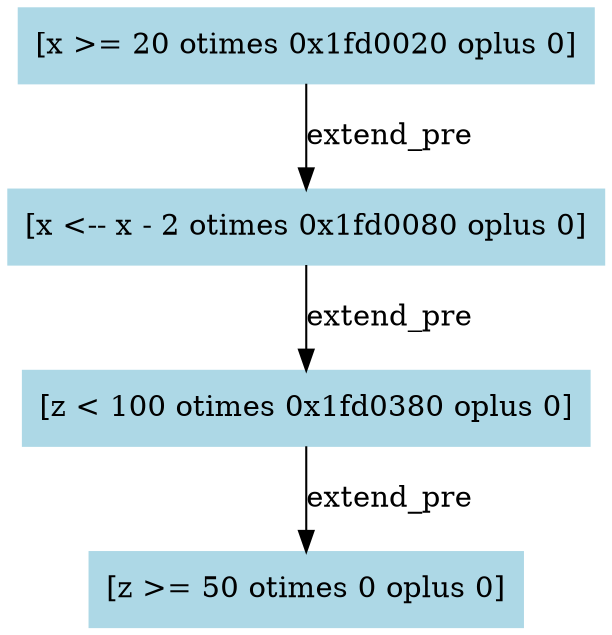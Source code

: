 digraph "[ELSIF x < 10 THEN]" {
"0x1fcffc0" [label="[x >= 20 otimes 0x1fd0020 oplus 0]", color=lightblue,style=filled,shape=box]
"0x1fcffc0" -> "0x1fd0020" [label=extend_pre,color=black]
"0x1fd0020" [label="[x <-- x - 2 otimes 0x1fd0080 oplus 0]", color=lightblue,style=filled,shape=box]
"0x1fd0020" -> "0x1fd0080" [label=extend_pre,color=black]
"0x1fd0080" [label="[z < 100 otimes 0x1fd0380 oplus 0]", color=lightblue,style=filled,shape=box]
"0x1fd0080" -> "0x1fd0380" [label=extend_pre,color=black]
"0x1fd0380" [label="[z >= 50 otimes 0 oplus 0]", color=lightblue,style=filled,shape=box]
}


